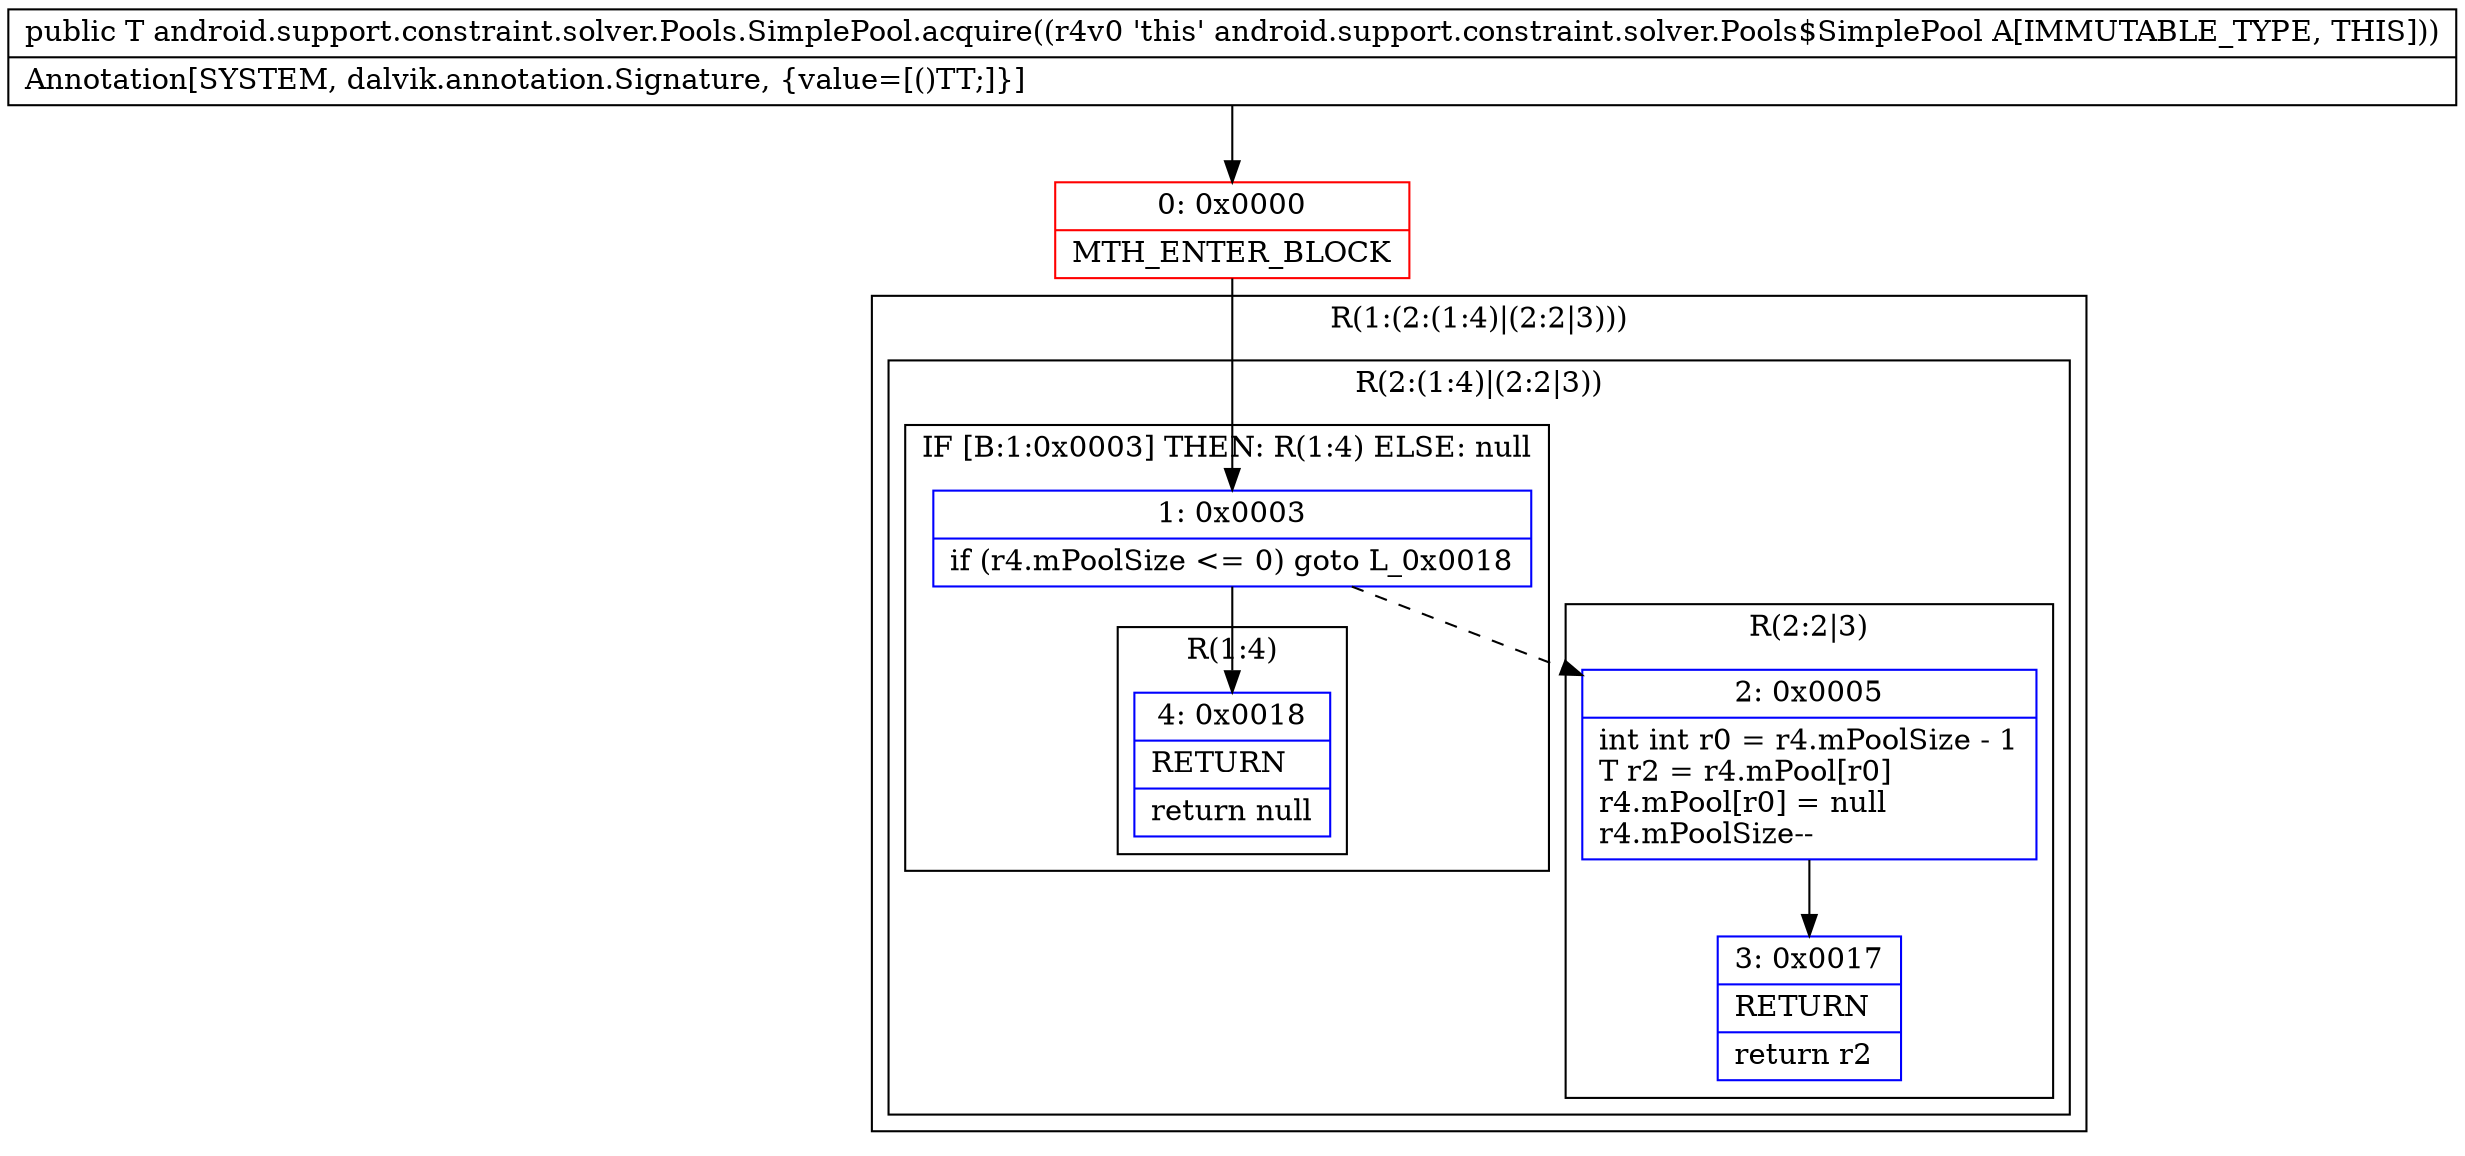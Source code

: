 digraph "CFG forandroid.support.constraint.solver.Pools.SimplePool.acquire()Ljava\/lang\/Object;" {
subgraph cluster_Region_1457017004 {
label = "R(1:(2:(1:4)|(2:2|3)))";
node [shape=record,color=blue];
subgraph cluster_Region_2142791270 {
label = "R(2:(1:4)|(2:2|3))";
node [shape=record,color=blue];
subgraph cluster_IfRegion_418430488 {
label = "IF [B:1:0x0003] THEN: R(1:4) ELSE: null";
node [shape=record,color=blue];
Node_1 [shape=record,label="{1\:\ 0x0003|if (r4.mPoolSize \<= 0) goto L_0x0018\l}"];
subgraph cluster_Region_2146307216 {
label = "R(1:4)";
node [shape=record,color=blue];
Node_4 [shape=record,label="{4\:\ 0x0018|RETURN\l|return null\l}"];
}
}
subgraph cluster_Region_1130244238 {
label = "R(2:2|3)";
node [shape=record,color=blue];
Node_2 [shape=record,label="{2\:\ 0x0005|int int r0 = r4.mPoolSize \- 1\lT r2 = r4.mPool[r0]\lr4.mPool[r0] = null\lr4.mPoolSize\-\-\l}"];
Node_3 [shape=record,label="{3\:\ 0x0017|RETURN\l|return r2\l}"];
}
}
}
Node_0 [shape=record,color=red,label="{0\:\ 0x0000|MTH_ENTER_BLOCK\l}"];
MethodNode[shape=record,label="{public T android.support.constraint.solver.Pools.SimplePool.acquire((r4v0 'this' android.support.constraint.solver.Pools$SimplePool A[IMMUTABLE_TYPE, THIS]))  | Annotation[SYSTEM, dalvik.annotation.Signature, \{value=[()TT;]\}]\l}"];
MethodNode -> Node_0;
Node_1 -> Node_2[style=dashed];
Node_1 -> Node_4;
Node_2 -> Node_3;
Node_0 -> Node_1;
}

